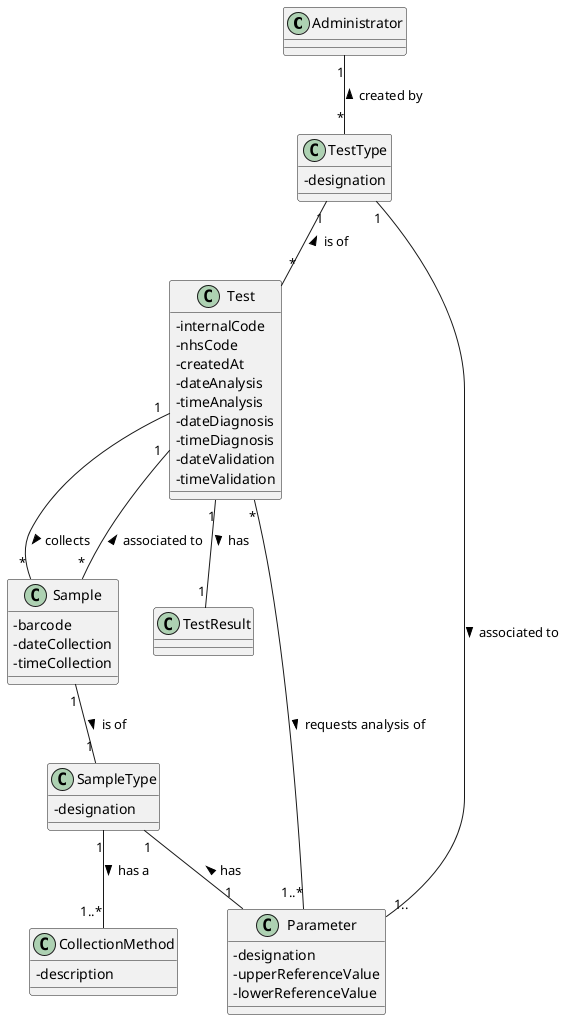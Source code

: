@startuml
skinparam classAttributeIconSize 0

class Administrator
class CollectionMethod {
-description
}

class Test {
-internalCode
-nhsCode
-createdAt
-dateAnalysis
-timeAnalysis
-dateDiagnosis
-timeDiagnosis
-dateValidation
-timeValidation
}
class TestResult
class TestType {
-designation
}
class Sample {
-barcode
-dateCollection
-timeCollection
}
class SampleType {
-designation
}
class Parameter {
-designation
-upperReferenceValue
-lowerReferenceValue
}

Sample "*"--"1" Test : associated to >
SampleType "1"-up-"1" Sample  : is of <
Test "*"-down-"1..*" Parameter : requests analysis of >
Test "*"-up-"1" TestType : is of >
Test "1"-down-"*" Sample : collects >
TestType "*"-up-"1" Administrator : created by >
SampleType "1"--"1..*" CollectionMethod : has a >
Parameter "1.."-up-"1" TestType  : associated to <
SampleType "1"-down-"1" Parameter : has <
Test "1"-down-"1" TestResult : has >
@enduml